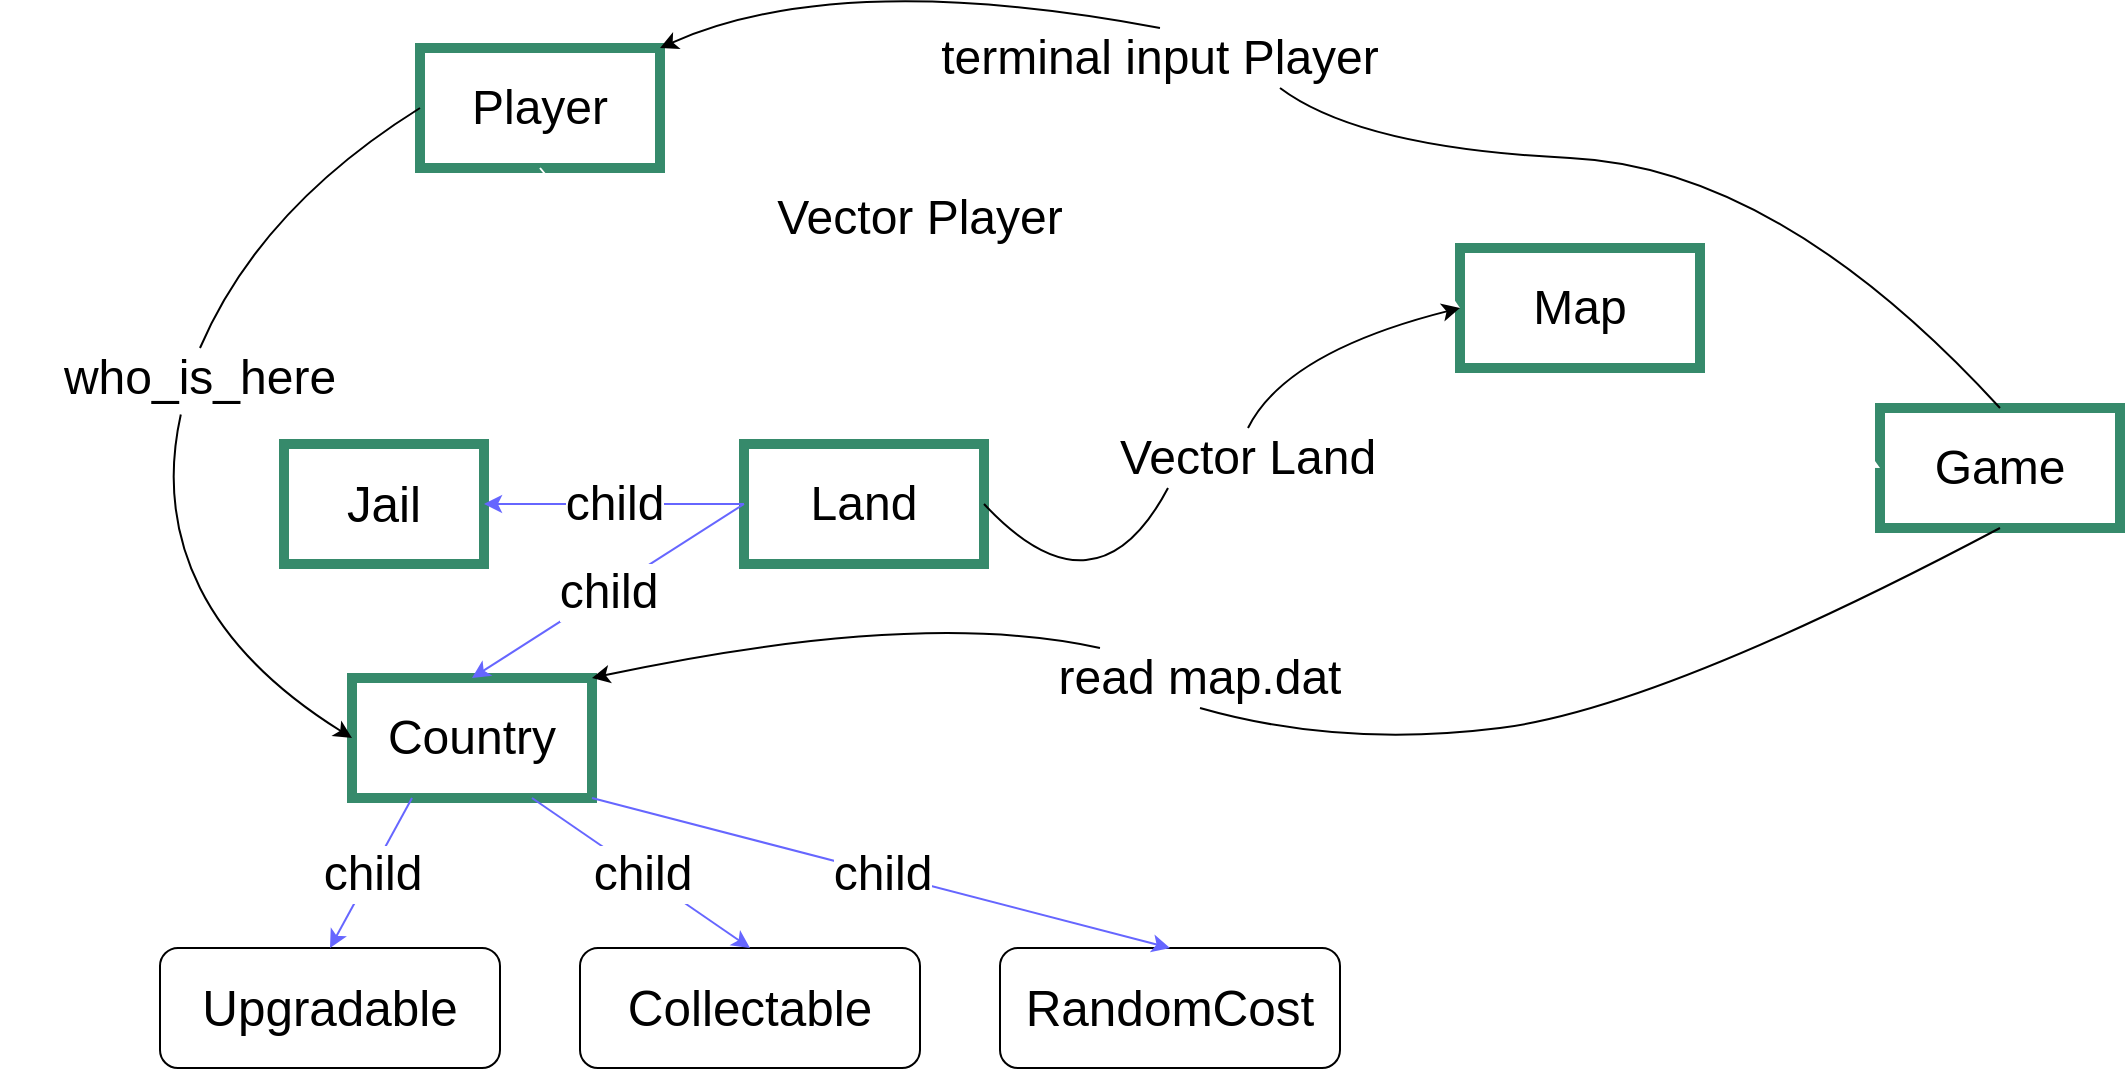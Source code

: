 <mxfile>
    <diagram id="FAyuMuRfts_mgKjyH_LW" name="Page-1">
        <mxGraphModel dx="1178" dy="884" grid="0" gridSize="10" guides="1" tooltips="1" connect="1" arrows="1" fold="1" page="0" pageScale="1" pageWidth="827" pageHeight="1169" math="0" shadow="0">
            <root>
                <mxCell id="0"/>
                <mxCell id="1" parent="0"/>
                <mxCell id="2" value="&lt;font style=&quot;font-size: 24px&quot;&gt;Country&lt;/font&gt;" style="rounded=0;whiteSpace=wrap;html=1;strokeColor=#368A6B;strokeWidth=5;" parent="1" vertex="1">
                    <mxGeometry x="326" y="195" width="120" height="60" as="geometry"/>
                </mxCell>
                <mxCell id="3" value="&lt;span class=&quot;markedContent&quot; id=&quot;page69R_mcid8&quot;&gt;&lt;span style=&quot;left: 169.929px ; top: 206.568px ; font-size: 24.716px ; font-family: sans-serif ; transform: scalex(1.001)&quot; dir=&quot;ltr&quot;&gt;Upgradable&lt;/span&gt;&lt;/span&gt;" style="rounded=1;whiteSpace=wrap;html=1;fontSize=24;" parent="1" vertex="1">
                    <mxGeometry x="230" y="330" width="170" height="60" as="geometry"/>
                </mxCell>
                <mxCell id="4" value="&lt;span class=&quot;markedContent&quot; id=&quot;page69R_mcid10&quot;&gt;&lt;span style=&quot;left: 169.929px ; top: 270.504px ; font-size: 24.716px ; font-family: sans-serif ; transform: scalex(1.0)&quot; dir=&quot;ltr&quot;&gt;Collectable&lt;/span&gt;&lt;/span&gt;" style="rounded=1;whiteSpace=wrap;html=1;fontSize=24;" parent="1" vertex="1">
                    <mxGeometry x="440" y="330" width="170" height="60" as="geometry"/>
                </mxCell>
                <mxCell id="5" value="&lt;span class=&quot;markedContent&quot; id=&quot;page69R_mcid12&quot;&gt;&lt;span style=&quot;left: 169.929px ; top: 334.417px ; font-size: 24.746px ; font-family: sans-serif ; transform: scalex(1.0)&quot; dir=&quot;ltr&quot;&gt;RandomCost&lt;/span&gt;&lt;/span&gt;" style="rounded=1;whiteSpace=wrap;html=1;fontSize=24;" parent="1" vertex="1">
                    <mxGeometry x="650" y="330" width="170" height="60" as="geometry"/>
                </mxCell>
                <mxCell id="6" value="&lt;span class=&quot;markedContent&quot; id=&quot;page69R_mcid14&quot;&gt;&lt;span style=&quot;left: 169.929px ; top: 398.4px ; font-size: 24.716px ; font-family: sans-serif ; transform: scalex(1.002)&quot; dir=&quot;ltr&quot;&gt;Jail&lt;/span&gt;&lt;/span&gt;" style="rounded=0;whiteSpace=wrap;html=1;fontSize=24;strokeWidth=5;strokeColor=#368A6B;" parent="1" vertex="1">
                    <mxGeometry x="292" y="78" width="100" height="60" as="geometry"/>
                </mxCell>
                <mxCell id="11" value="Game" style="rounded=0;whiteSpace=wrap;html=1;fontSize=24;fillColor=none;strokeColor=#368A6B;strokeWidth=5;" parent="1" vertex="1">
                    <mxGeometry x="1090" y="60" width="120" height="60" as="geometry"/>
                </mxCell>
                <mxCell id="13" value="" style="curved=1;endArrow=classic;html=1;fontSize=24;exitX=0.25;exitY=0;exitDx=0;exitDy=0;entryX=1;entryY=0;entryDx=0;entryDy=0;startArrow=none;" parent="1" source="16" target="2" edge="1">
                    <mxGeometry width="50" height="50" relative="1" as="geometry">
                        <mxPoint x="560" y="310" as="sourcePoint"/>
                        <mxPoint x="370" y="480" as="targetPoint"/>
                        <Array as="points">
                            <mxPoint x="610" y="160"/>
                        </Array>
                    </mxGeometry>
                </mxCell>
                <mxCell id="17" value="&lt;font style=&quot;font-size: 24px&quot;&gt;Player&lt;/font&gt;" style="rounded=0;whiteSpace=wrap;html=1;strokeColor=#368A6B;strokeWidth=5;" parent="1" vertex="1">
                    <mxGeometry x="360" y="-120" width="120" height="60" as="geometry"/>
                </mxCell>
                <mxCell id="45" style="edgeStyle=none;html=1;entryX=0;entryY=0.5;entryDx=0;entryDy=0;fontSize=24;strokeColor=#FFFFFF;fillColor=#007FFF;" parent="1" source="18" target="11" edge="1">
                    <mxGeometry relative="1" as="geometry"/>
                </mxCell>
                <mxCell id="18" value="&lt;font style=&quot;font-size: 24px&quot;&gt;Map&lt;/font&gt;" style="rounded=0;whiteSpace=wrap;html=1;strokeColor=#368A6B;strokeWidth=5;" parent="1" vertex="1">
                    <mxGeometry x="880" y="-20" width="120" height="60" as="geometry"/>
                </mxCell>
                <mxCell id="19" value="" style="curved=1;endArrow=classic;html=1;fontSize=24;entryX=0;entryY=0.5;entryDx=0;entryDy=0;startArrow=none;exitX=0.452;exitY=1.107;exitDx=0;exitDy=0;exitPerimeter=0;" parent="1" source="20" target="2" edge="1">
                    <mxGeometry width="50" height="50" relative="1" as="geometry">
                        <mxPoint x="350" y="100" as="sourcePoint"/>
                        <mxPoint x="180" y="90" as="targetPoint"/>
                        <Array as="points">
                            <mxPoint x="230" y="110"/>
                            <mxPoint x="270" y="190"/>
                        </Array>
                    </mxGeometry>
                </mxCell>
                <mxCell id="24" value="" style="endArrow=classic;html=1;fontSize=24;exitX=0.25;exitY=1;exitDx=0;exitDy=0;entryX=0.5;entryY=0;entryDx=0;entryDy=0;strokeColor=#6666FF;" parent="1" source="2" target="3" edge="1">
                    <mxGeometry relative="1" as="geometry">
                        <mxPoint x="230" y="520" as="sourcePoint"/>
                        <mxPoint x="460" y="520" as="targetPoint"/>
                        <Array as="points"/>
                    </mxGeometry>
                </mxCell>
                <mxCell id="25" value="child" style="edgeLabel;resizable=0;html=1;align=center;verticalAlign=middle;fontSize=24;" parent="24" connectable="0" vertex="1">
                    <mxGeometry relative="1" as="geometry"/>
                </mxCell>
                <mxCell id="26" value="" style="endArrow=classic;html=1;fontSize=24;exitX=0.75;exitY=1;exitDx=0;exitDy=0;entryX=0.5;entryY=0;entryDx=0;entryDy=0;strokeColor=#6666FF;" parent="1" source="2" target="4" edge="1">
                    <mxGeometry relative="1" as="geometry">
                        <mxPoint x="414" y="460" as="sourcePoint"/>
                        <mxPoint x="644" y="460" as="targetPoint"/>
                        <Array as="points"/>
                    </mxGeometry>
                </mxCell>
                <mxCell id="27" value="child" style="edgeLabel;resizable=0;html=1;align=center;verticalAlign=middle;fontSize=24;" parent="26" connectable="0" vertex="1">
                    <mxGeometry relative="1" as="geometry"/>
                </mxCell>
                <mxCell id="28" value="" style="endArrow=classic;html=1;fontSize=24;exitX=1;exitY=1;exitDx=0;exitDy=0;entryX=0.5;entryY=0;entryDx=0;entryDy=0;strokeColor=#6666FF;" parent="1" source="2" target="5" edge="1">
                    <mxGeometry relative="1" as="geometry">
                        <mxPoint x="620" y="310" as="sourcePoint"/>
                        <mxPoint x="850" y="310" as="targetPoint"/>
                        <Array as="points"/>
                    </mxGeometry>
                </mxCell>
                <mxCell id="29" value="child" style="edgeLabel;resizable=0;html=1;align=center;verticalAlign=middle;fontSize=24;" parent="28" connectable="0" vertex="1">
                    <mxGeometry relative="1" as="geometry"/>
                </mxCell>
                <mxCell id="16" value="&lt;span style=&quot;text-align: left&quot;&gt;read map.dat&lt;/span&gt;" style="text;html=1;strokeColor=none;fillColor=none;align=center;verticalAlign=middle;whiteSpace=wrap;rounded=0;fontSize=24;" parent="1" vertex="1">
                    <mxGeometry x="650" y="180" width="200" height="30" as="geometry"/>
                </mxCell>
                <mxCell id="31" value="" style="curved=1;endArrow=none;html=1;fontSize=24;exitX=0.5;exitY=1;exitDx=0;exitDy=0;entryX=0.5;entryY=1;entryDx=0;entryDy=0;" parent="1" source="11" target="16" edge="1">
                    <mxGeometry width="50" height="50" relative="1" as="geometry">
                        <mxPoint x="960" y="150" as="sourcePoint"/>
                        <mxPoint x="420" y="200" as="targetPoint"/>
                        <Array as="points">
                            <mxPoint x="980" y="210"/>
                            <mxPoint x="820" y="230"/>
                        </Array>
                    </mxGeometry>
                </mxCell>
                <mxCell id="20" value="&lt;span style=&quot;text-align: left&quot;&gt;who_is_here&lt;/span&gt;" style="text;html=1;strokeColor=none;fillColor=none;align=center;verticalAlign=middle;whiteSpace=wrap;rounded=0;fontSize=24;" parent="1" vertex="1">
                    <mxGeometry x="150" y="30" width="200" height="30" as="geometry"/>
                </mxCell>
                <mxCell id="32" value="" style="curved=1;endArrow=none;html=1;fontSize=24;exitX=0;exitY=0.5;exitDx=0;exitDy=0;entryX=0.5;entryY=0;entryDx=0;entryDy=0;" parent="1" source="17" target="20" edge="1">
                    <mxGeometry width="50" height="50" relative="1" as="geometry">
                        <mxPoint x="360" y="-90" as="sourcePoint"/>
                        <mxPoint x="360" y="230" as="targetPoint"/>
                        <Array as="points">
                            <mxPoint x="280" y="-40"/>
                        </Array>
                    </mxGeometry>
                </mxCell>
                <mxCell id="33" value="" style="curved=1;endArrow=classic;html=1;fontSize=24;exitX=0.5;exitY=0;exitDx=0;exitDy=0;entryX=1;entryY=0;entryDx=0;entryDy=0;startArrow=none;" parent="1" source="35" target="17" edge="1">
                    <mxGeometry width="50" height="50" relative="1" as="geometry">
                        <mxPoint x="580" y="130" as="sourcePoint"/>
                        <mxPoint x="630" y="80" as="targetPoint"/>
                        <Array as="points">
                            <mxPoint x="570" y="-160"/>
                        </Array>
                    </mxGeometry>
                </mxCell>
                <mxCell id="35" value="&lt;span style=&quot;text-align: left&quot;&gt;terminal input Player&lt;/span&gt;" style="text;html=1;strokeColor=none;fillColor=none;align=center;verticalAlign=middle;whiteSpace=wrap;rounded=0;fontSize=24;" parent="1" vertex="1">
                    <mxGeometry x="610" y="-130" width="240" height="30" as="geometry"/>
                </mxCell>
                <mxCell id="36" value="" style="curved=1;endArrow=none;html=1;fontSize=24;exitX=0.5;exitY=0;exitDx=0;exitDy=0;entryX=0.75;entryY=1;entryDx=0;entryDy=0;" parent="1" source="11" target="35" edge="1">
                    <mxGeometry width="50" height="50" relative="1" as="geometry">
                        <mxPoint x="960" y="90" as="sourcePoint"/>
                        <mxPoint x="480" y="-120" as="targetPoint"/>
                        <Array as="points">
                            <mxPoint x="1040" y="-60"/>
                            <mxPoint x="830" y="-70"/>
                        </Array>
                    </mxGeometry>
                </mxCell>
                <mxCell id="38" value="" style="curved=1;endArrow=classic;html=1;fontSize=24;strokeColor=#FFFFFF;fillColor=#007FFF;exitX=1;exitY=0.5;exitDx=0;exitDy=0;entryX=0;entryY=0.5;entryDx=0;entryDy=0;startArrow=none;" parent="1" source="39" target="18" edge="1">
                    <mxGeometry width="50" height="50" relative="1" as="geometry">
                        <mxPoint x="580" y="110" as="sourcePoint"/>
                        <mxPoint x="630" y="60" as="targetPoint"/>
                        <Array as="points">
                            <mxPoint x="790" y="-40"/>
                        </Array>
                    </mxGeometry>
                </mxCell>
                <mxCell id="39" value="Vector Player" style="text;html=1;strokeColor=none;fillColor=none;align=center;verticalAlign=middle;whiteSpace=wrap;rounded=0;fontSize=24;" parent="1" vertex="1">
                    <mxGeometry x="530" y="-50" width="160" height="30" as="geometry"/>
                </mxCell>
                <mxCell id="40" value="" style="curved=1;endArrow=none;html=1;fontSize=24;strokeColor=#FFFFFF;fillColor=#007FFF;exitX=0.5;exitY=1;exitDx=0;exitDy=0;entryX=0;entryY=0.5;entryDx=0;entryDy=0;" parent="1" source="17" target="39" edge="1">
                    <mxGeometry width="50" height="50" relative="1" as="geometry">
                        <mxPoint x="420" y="-60" as="sourcePoint"/>
                        <mxPoint x="630" as="targetPoint"/>
                        <Array as="points">
                            <mxPoint x="460" y="-10"/>
                        </Array>
                    </mxGeometry>
                </mxCell>
                <mxCell id="48" value="&lt;font style=&quot;font-size: 24px&quot;&gt;Land&lt;/font&gt;" style="rounded=0;whiteSpace=wrap;html=1;strokeColor=#368A6B;strokeWidth=5;" vertex="1" parent="1">
                    <mxGeometry x="522" y="78" width="120" height="60" as="geometry"/>
                </mxCell>
                <mxCell id="51" value="" style="curved=1;endArrow=classic;html=1;entryX=0;entryY=0.5;entryDx=0;entryDy=0;exitX=0.5;exitY=0;exitDx=0;exitDy=0;startArrow=none;" edge="1" parent="1" source="58" target="18">
                    <mxGeometry width="50" height="50" relative="1" as="geometry">
                        <mxPoint x="726" y="75" as="sourcePoint"/>
                        <mxPoint x="776" y="25" as="targetPoint"/>
                        <Array as="points">
                            <mxPoint x="793" y="32"/>
                        </Array>
                    </mxGeometry>
                </mxCell>
                <mxCell id="54" value="" style="endArrow=classic;html=1;fontSize=24;exitX=0;exitY=0.5;exitDx=0;exitDy=0;entryX=0.5;entryY=0;entryDx=0;entryDy=0;strokeColor=#6666FF;" edge="1" parent="1" source="48" target="2">
                    <mxGeometry relative="1" as="geometry">
                        <mxPoint x="404" y="77.0" as="sourcePoint"/>
                        <mxPoint x="693" y="152.0" as="targetPoint"/>
                        <Array as="points"/>
                    </mxGeometry>
                </mxCell>
                <mxCell id="55" value="child" style="edgeLabel;resizable=0;html=1;align=center;verticalAlign=middle;fontSize=24;" connectable="0" vertex="1" parent="54">
                    <mxGeometry relative="1" as="geometry"/>
                </mxCell>
                <mxCell id="56" value="" style="endArrow=classic;html=1;fontSize=24;exitX=0;exitY=0.5;exitDx=0;exitDy=0;entryX=1;entryY=0.5;entryDx=0;entryDy=0;strokeColor=#6666FF;" edge="1" parent="1" source="48" target="6">
                    <mxGeometry relative="1" as="geometry">
                        <mxPoint x="401" y="111.0" as="sourcePoint"/>
                        <mxPoint x="690" y="186.0" as="targetPoint"/>
                        <Array as="points"/>
                    </mxGeometry>
                </mxCell>
                <mxCell id="57" value="child" style="edgeLabel;resizable=0;html=1;align=center;verticalAlign=middle;fontSize=24;" connectable="0" vertex="1" parent="56">
                    <mxGeometry relative="1" as="geometry"/>
                </mxCell>
                <mxCell id="58" value="Vector Land" style="text;html=1;strokeColor=none;fillColor=none;align=center;verticalAlign=middle;whiteSpace=wrap;rounded=0;fontSize=24;" vertex="1" parent="1">
                    <mxGeometry x="694" y="70" width="160" height="30" as="geometry"/>
                </mxCell>
                <mxCell id="59" value="" style="curved=1;endArrow=none;html=1;entryX=0.25;entryY=1;entryDx=0;entryDy=0;exitX=1;exitY=0.5;exitDx=0;exitDy=0;" edge="1" parent="1" source="48" target="58">
                    <mxGeometry width="50" height="50" relative="1" as="geometry">
                        <mxPoint x="730" y="90" as="sourcePoint"/>
                        <mxPoint x="880" y="10" as="targetPoint"/>
                        <Array as="points">
                            <mxPoint x="698" y="168"/>
                        </Array>
                    </mxGeometry>
                </mxCell>
            </root>
        </mxGraphModel>
    </diagram>
</mxfile>